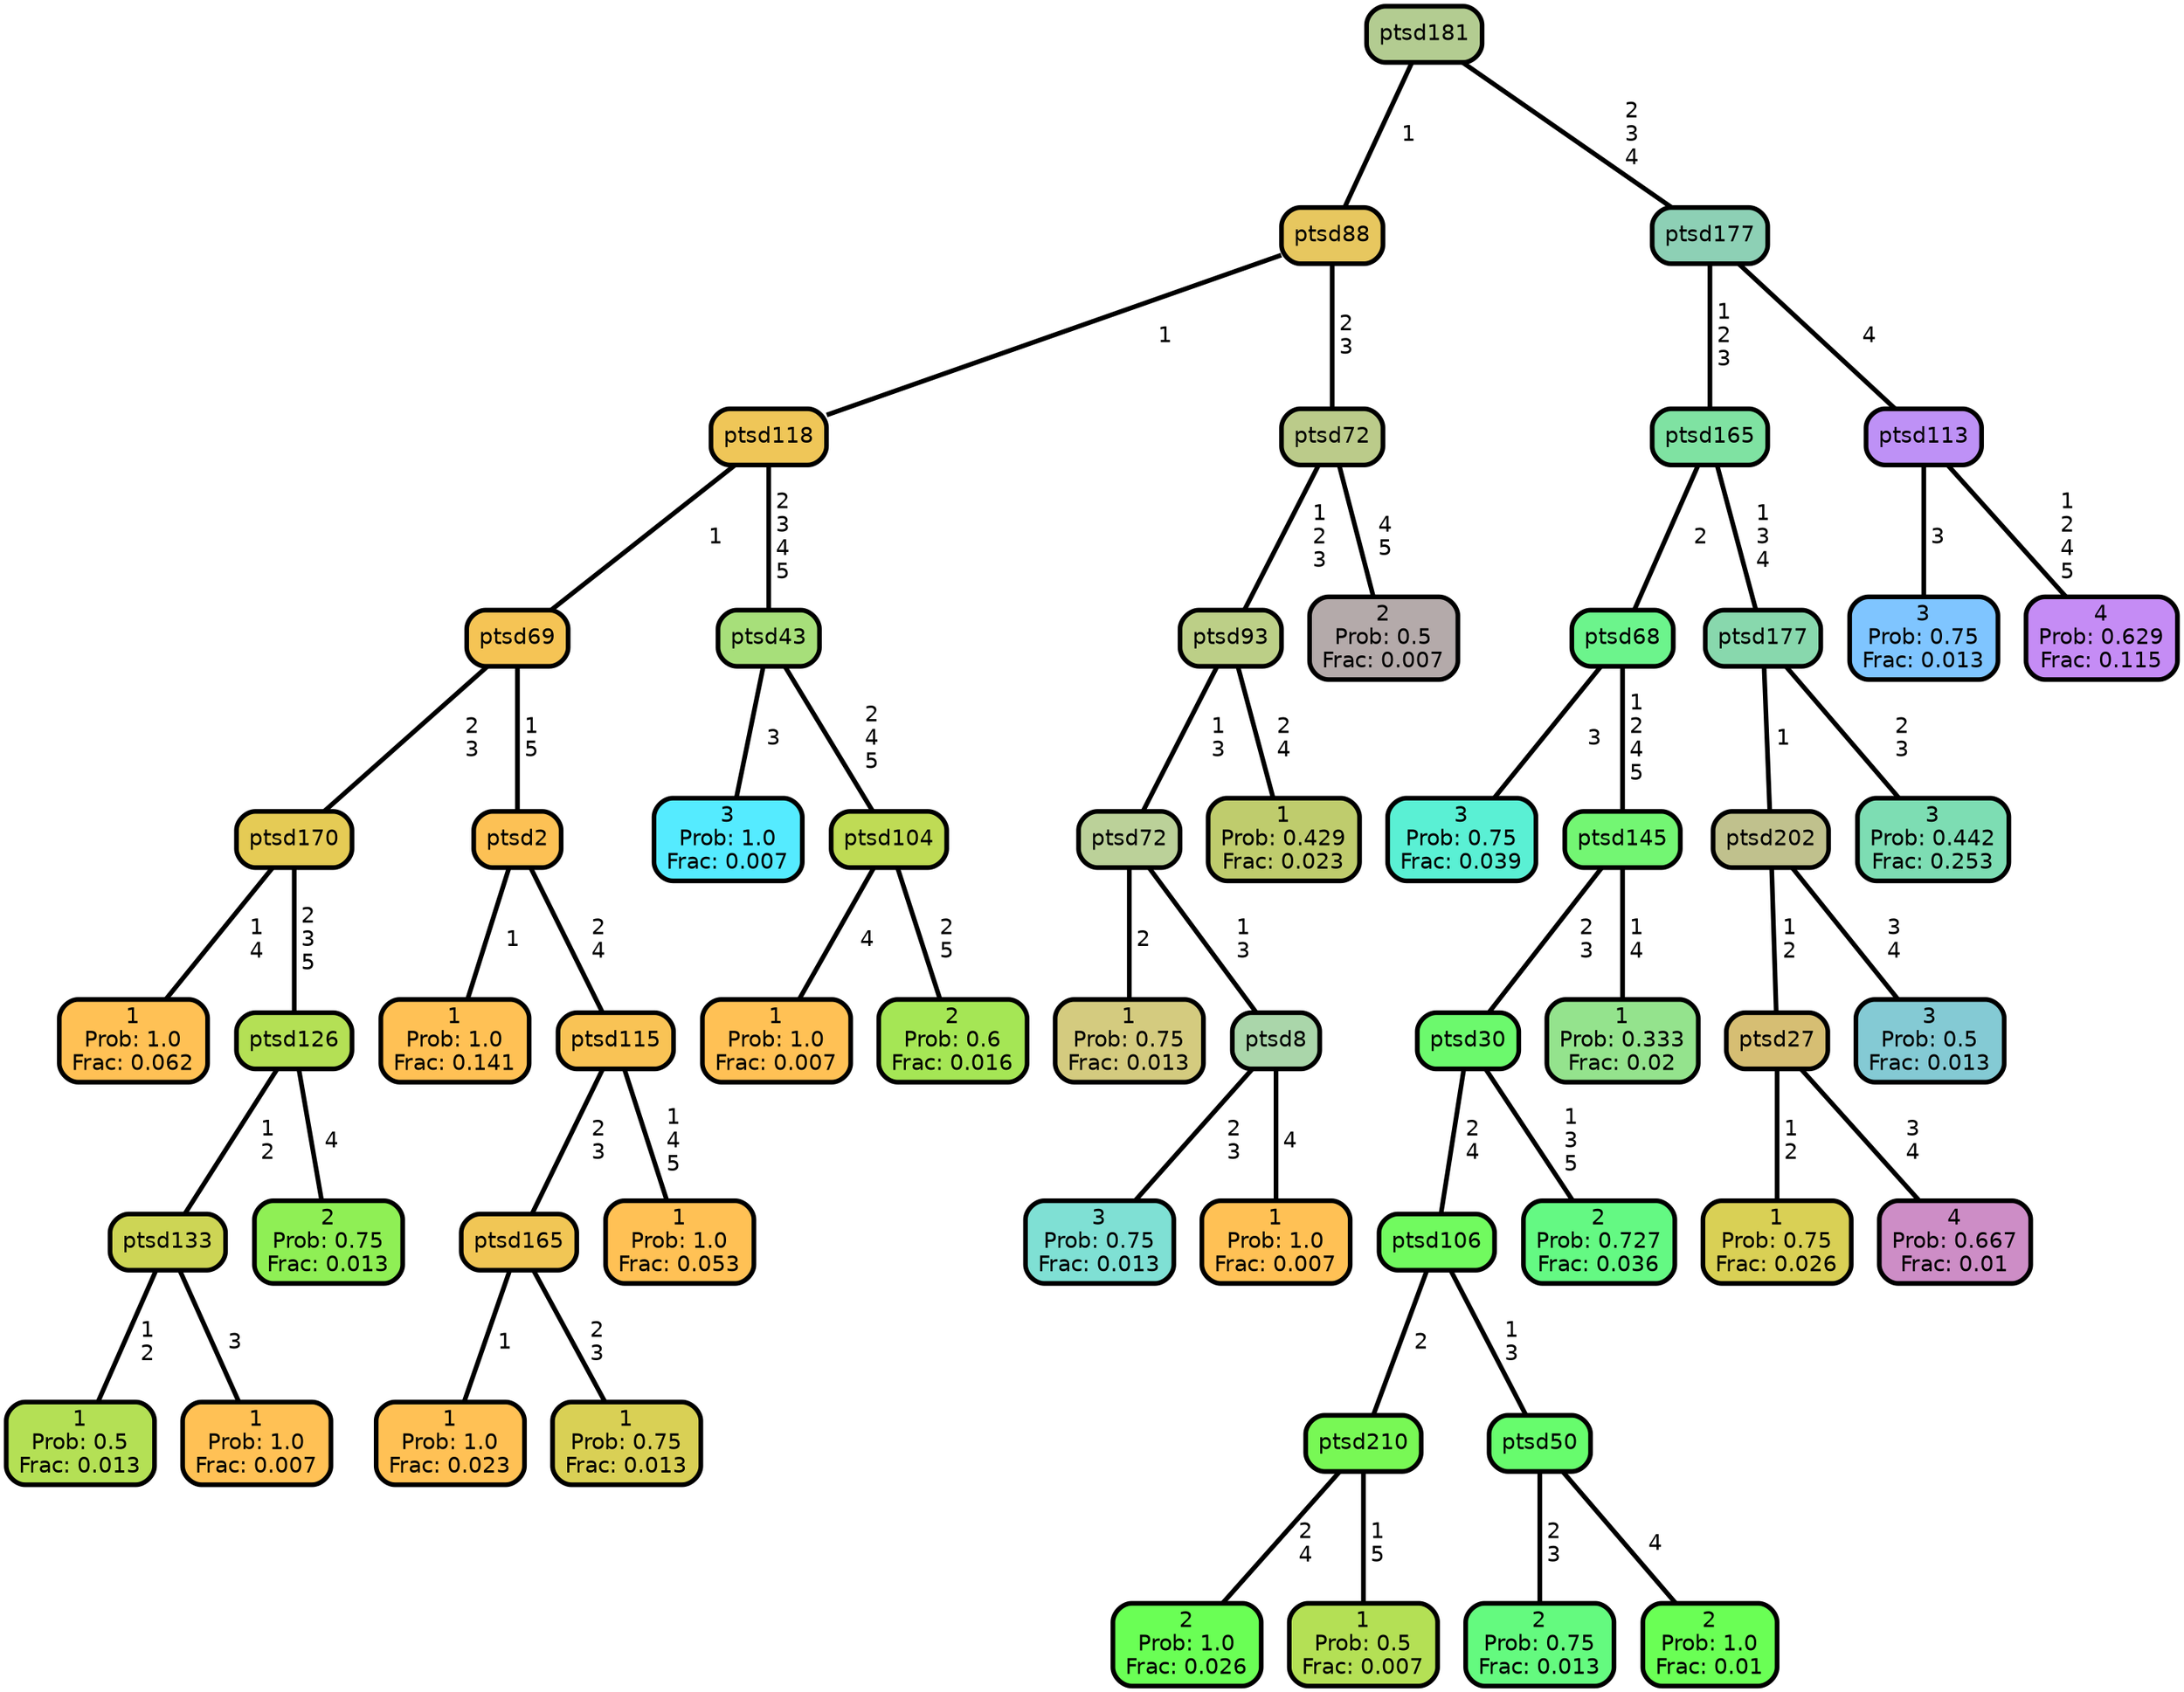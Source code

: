 graph Tree {
node [shape=box, style="filled, rounded",color="black",penwidth="3",fontcolor="black",                 fontname=helvetica] ;
graph [ranksep="0 equally", splines=straight,                 bgcolor=transparent, dpi=60] ;
edge [fontname=helvetica, color=black] ;
0 [label="1
Prob: 1.0
Frac: 0.062", fillcolor="#ffc155"] ;
1 [label="ptsd170",href=".//ptsd170.svg", fillcolor="#e5cb55"] ;
2 [label="1
Prob: 0.5
Frac: 0.013", fillcolor="#b4e055"] ;
3 [label="ptsd133",href=".//ptsd133.svg", fillcolor="#cdd555"] ;
4 [label="1
Prob: 1.0
Frac: 0.007", fillcolor="#ffc155"] ;
5 [label="ptsd126",href=".//ptsd126.svg", fillcolor="#b4e055"] ;
6 [label="2
Prob: 0.75
Frac: 0.013", fillcolor="#8fef55"] ;
7 [label="ptsd69",href=".//ptsd69.svg", fillcolor="#f5c455"] ;
8 [label="1
Prob: 1.0
Frac: 0.141", fillcolor="#ffc155"] ;
9 [label="ptsd2",href=".//ptsd2.svg", fillcolor="#fcc155"] ;
10 [label="1
Prob: 1.0
Frac: 0.023", fillcolor="#ffc155"] ;
11 [label="ptsd165",href=".//ptsd165.svg", fillcolor="#f1c655"] ;
12 [label="1
Prob: 0.75
Frac: 0.013", fillcolor="#d9d055"] ;
13 [label="ptsd115",href=".//ptsd115.svg", fillcolor="#f9c355"] ;
14 [label="1
Prob: 1.0
Frac: 0.053", fillcolor="#ffc155"] ;
15 [label="ptsd118",href=".//ptsd118.svg", fillcolor="#efc658"] ;
16 [label="3
Prob: 1.0
Frac: 0.007", fillcolor="#55ebff"] ;
17 [label="ptsd43",href=".//ptsd43.svg", fillcolor="#a7df7a"] ;
18 [label="1
Prob: 1.0
Frac: 0.007", fillcolor="#ffc155"] ;
19 [label="ptsd104",href=".//ptsd104.svg", fillcolor="#bfdb55"] ;
20 [label="2
Prob: 0.6
Frac: 0.016", fillcolor="#a5e655"] ;
21 [label="ptsd88",href=".//ptsd88.svg", fillcolor="#e7c75f"] ;
22 [label="1
Prob: 0.75
Frac: 0.013", fillcolor="#d4cb7f"] ;
23 [label="ptsd72",href=".//ptsd72.svg", fillcolor="#bbd199"] ;
24 [label="3
Prob: 0.75
Frac: 0.013", fillcolor="#7fe0d4"] ;
25 [label="ptsd8",href=".//ptsd8.svg", fillcolor="#aad6aa"] ;
26 [label="1
Prob: 1.0
Frac: 0.007", fillcolor="#ffc155"] ;
27 [label="ptsd93",href=".//ptsd93.svg", fillcolor="#bccf87"] ;
28 [label="1
Prob: 0.429
Frac: 0.023", fillcolor="#bfcc6d"] ;
29 [label="ptsd72",href=".//ptsd72.svg", fillcolor="#bbcb8a"] ;
30 [label="2
Prob: 0.5
Frac: 0.007", fillcolor="#b4aaaa"] ;
31 [label="ptsd181",href=".//ptsd181.svg", fillcolor="#b3cc91"] ;
32 [label="3
Prob: 0.75
Frac: 0.039", fillcolor="#5af0d4"] ;
33 [label="ptsd68",href=".//ptsd68.svg", fillcolor="#6cf48c"] ;
34 [label="2
Prob: 1.0
Frac: 0.026", fillcolor="#6aff55"] ;
35 [label="ptsd210",href=".//ptsd210.svg", fillcolor="#78f855"] ;
36 [label="1
Prob: 0.5
Frac: 0.007", fillcolor="#b4e055"] ;
37 [label="ptsd106",href=".//ptsd106.svg", fillcolor="#71fa5f"] ;
38 [label="2
Prob: 0.75
Frac: 0.013", fillcolor="#64fa7f"] ;
39 [label="ptsd50",href=".//ptsd50.svg", fillcolor="#67fc6d"] ;
40 [label="2
Prob: 1.0
Frac: 0.01", fillcolor="#6aff55"] ;
41 [label="ptsd30",href=".//ptsd30.svg", fillcolor="#6cf96d"] ;
42 [label="2
Prob: 0.727
Frac: 0.036", fillcolor="#64f983"] ;
43 [label="ptsd145",href=".//ptsd145.svg", fillcolor="#73f673"] ;
44 [label="1
Prob: 0.333
Frac: 0.02", fillcolor="#94e38d"] ;
45 [label="ptsd165",href=".//ptsd165.svg", fillcolor="#7fe2a2"] ;
46 [label="1
Prob: 0.75
Frac: 0.026", fillcolor="#d9d055"] ;
47 [label="ptsd27",href=".//ptsd27.svg", fillcolor="#d6be73"] ;
48 [label="4
Prob: 0.667
Frac: 0.01", fillcolor="#cd8dc6"] ;
49 [label="ptsd202",href=".//ptsd202.svg", fillcolor="#c0c18d"] ;
50 [label="3
Prob: 0.5
Frac: 0.013", fillcolor="#84cad4"] ;
51 [label="ptsd177",href=".//ptsd177.svg", fillcolor="#88d8ad"] ;
52 [label="3
Prob: 0.442
Frac: 0.253", fillcolor="#7dddb3"] ;
53 [label="ptsd177",href=".//ptsd177.svg", fillcolor="#8dd0b5"] ;
54 [label="3
Prob: 0.75
Frac: 0.013", fillcolor="#7fc5ff"] ;
55 [label="ptsd113",href=".//ptsd113.svg", fillcolor="#be91f6"] ;
56 [label="4
Prob: 0.629
Frac: 0.115", fillcolor="#c58cf5"] ;
1 -- 0 [label=" 1\n 4",penwidth=3] ;
1 -- 5 [label=" 2\n 3\n 5",penwidth=3] ;
3 -- 2 [label=" 1\n 2",penwidth=3] ;
3 -- 4 [label=" 3",penwidth=3] ;
5 -- 3 [label=" 1\n 2",penwidth=3] ;
5 -- 6 [label=" 4",penwidth=3] ;
7 -- 1 [label=" 2\n 3",penwidth=3] ;
7 -- 9 [label=" 1\n 5",penwidth=3] ;
9 -- 8 [label=" 1",penwidth=3] ;
9 -- 13 [label=" 2\n 4",penwidth=3] ;
11 -- 10 [label=" 1",penwidth=3] ;
11 -- 12 [label=" 2\n 3",penwidth=3] ;
13 -- 11 [label=" 2\n 3",penwidth=3] ;
13 -- 14 [label=" 1\n 4\n 5",penwidth=3] ;
15 -- 7 [label=" 1",penwidth=3] ;
15 -- 17 [label=" 2\n 3\n 4\n 5",penwidth=3] ;
17 -- 16 [label=" 3",penwidth=3] ;
17 -- 19 [label=" 2\n 4\n 5",penwidth=3] ;
19 -- 18 [label=" 4",penwidth=3] ;
19 -- 20 [label=" 2\n 5",penwidth=3] ;
21 -- 15 [label=" 1",penwidth=3] ;
21 -- 29 [label=" 2\n 3",penwidth=3] ;
23 -- 22 [label=" 2",penwidth=3] ;
23 -- 25 [label=" 1\n 3",penwidth=3] ;
25 -- 24 [label=" 2\n 3",penwidth=3] ;
25 -- 26 [label=" 4",penwidth=3] ;
27 -- 23 [label=" 1\n 3",penwidth=3] ;
27 -- 28 [label=" 2\n 4",penwidth=3] ;
29 -- 27 [label=" 1\n 2\n 3",penwidth=3] ;
29 -- 30 [label=" 4\n 5",penwidth=3] ;
31 -- 21 [label=" 1",penwidth=3] ;
31 -- 53 [label=" 2\n 3\n 4",penwidth=3] ;
33 -- 32 [label=" 3",penwidth=3] ;
33 -- 43 [label=" 1\n 2\n 4\n 5",penwidth=3] ;
35 -- 34 [label=" 2\n 4",penwidth=3] ;
35 -- 36 [label=" 1\n 5",penwidth=3] ;
37 -- 35 [label=" 2",penwidth=3] ;
37 -- 39 [label=" 1\n 3",penwidth=3] ;
39 -- 38 [label=" 2\n 3",penwidth=3] ;
39 -- 40 [label=" 4",penwidth=3] ;
41 -- 37 [label=" 2\n 4",penwidth=3] ;
41 -- 42 [label=" 1\n 3\n 5",penwidth=3] ;
43 -- 41 [label=" 2\n 3",penwidth=3] ;
43 -- 44 [label=" 1\n 4",penwidth=3] ;
45 -- 33 [label=" 2",penwidth=3] ;
45 -- 51 [label=" 1\n 3\n 4",penwidth=3] ;
47 -- 46 [label=" 1\n 2",penwidth=3] ;
47 -- 48 [label=" 3\n 4",penwidth=3] ;
49 -- 47 [label=" 1\n 2",penwidth=3] ;
49 -- 50 [label=" 3\n 4",penwidth=3] ;
51 -- 49 [label=" 1",penwidth=3] ;
51 -- 52 [label=" 2\n 3",penwidth=3] ;
53 -- 45 [label=" 1\n 2\n 3",penwidth=3] ;
53 -- 55 [label=" 4",penwidth=3] ;
55 -- 54 [label=" 3",penwidth=3] ;
55 -- 56 [label=" 1\n 2\n 4\n 5",penwidth=3] ;
{rank = same;}}